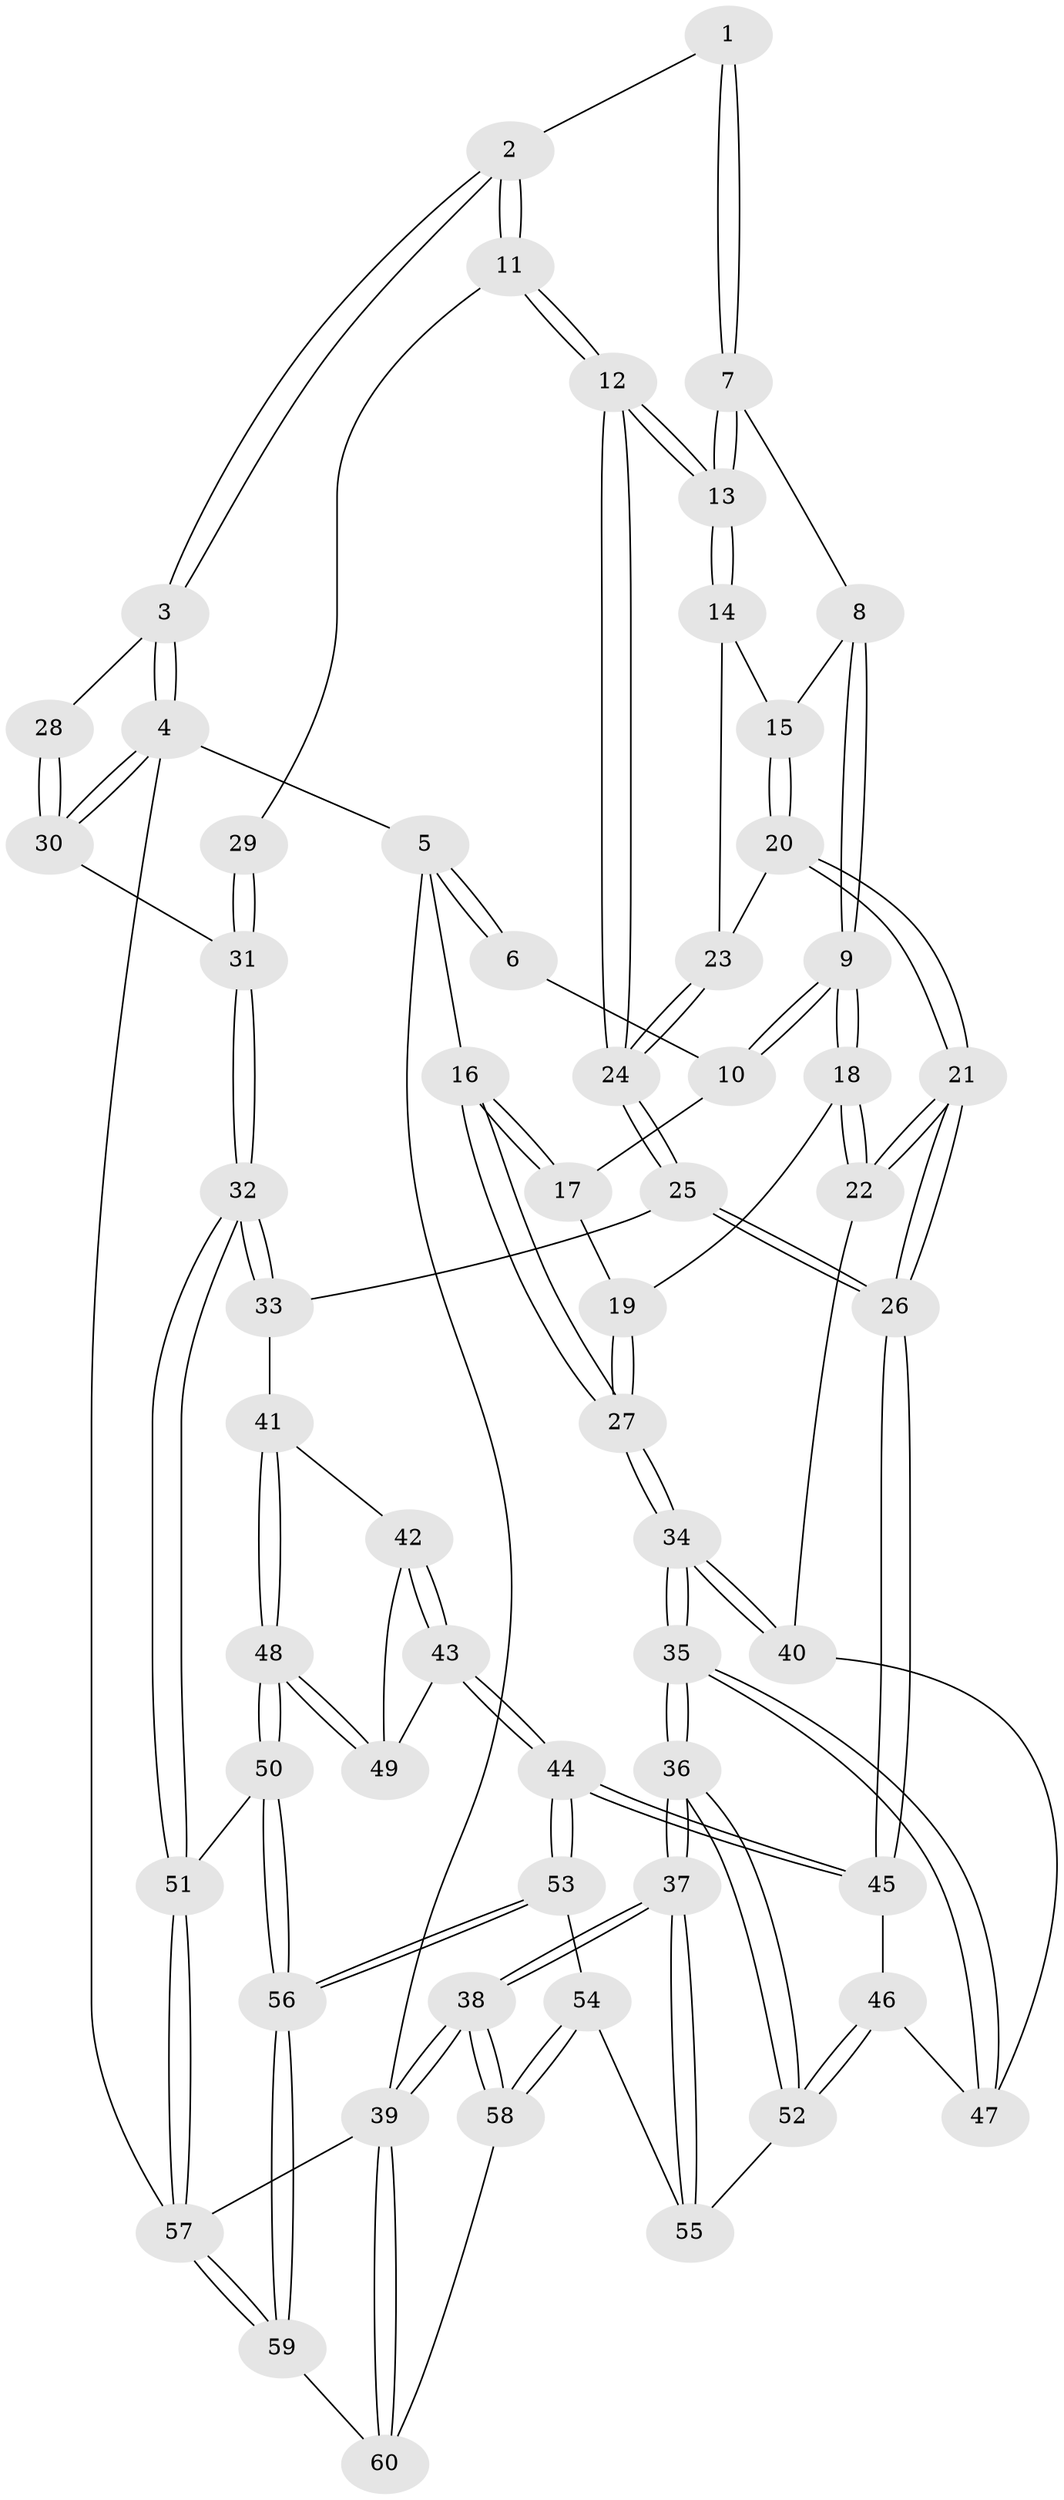 // coarse degree distribution, {3: 0.5, 4: 0.3333333333333333, 2: 0.13333333333333333, 5: 0.03333333333333333}
// Generated by graph-tools (version 1.1) at 2025/38/03/04/25 23:38:23]
// undirected, 60 vertices, 147 edges
graph export_dot {
  node [color=gray90,style=filled];
  1 [pos="+0.32518027658411136+0"];
  2 [pos="+0.6988664222638424+0"];
  3 [pos="+1+0"];
  4 [pos="+1+0"];
  5 [pos="+0+0"];
  6 [pos="+0.23944796795637918+0"];
  7 [pos="+0.38480140489833325+0.056425839743583735"];
  8 [pos="+0.37974749772221383+0.10541261369159273"];
  9 [pos="+0.21518664760866046+0.2445511034738976"];
  10 [pos="+0.16709544658657075+0.11783584079207073"];
  11 [pos="+0.6988753106763027+0.19587286295230094"];
  12 [pos="+0.6944566504222337+0.19861400285104938"];
  13 [pos="+0.6687490120039479+0.1937753203875322"];
  14 [pos="+0.5549415909684174+0.20213657885606268"];
  15 [pos="+0.39163230699742857+0.139692773332862"];
  16 [pos="+0+0.13205113285478212"];
  17 [pos="+0.04371617361215997+0.15750590648454804"];
  18 [pos="+0.21135442847501154+0.3194569677962968"];
  19 [pos="+0.13603108074492504+0.2993629770601932"];
  20 [pos="+0.4083650604709346+0.2404925345901827"];
  21 [pos="+0.340778790240159+0.3995608833794901"];
  22 [pos="+0.2239835411348857+0.3410566477982925"];
  23 [pos="+0.4110091863547965+0.24012310390713656"];
  24 [pos="+0.6242910466368181+0.31223484171046495"];
  25 [pos="+0.6007549603945419+0.35663701802606057"];
  26 [pos="+0.37408640323684816+0.4428935883536988"];
  27 [pos="+0+0.2995528939797042"];
  28 [pos="+0.8660887392294693+0.1604565909617378"];
  29 [pos="+0.7011833899883444+0.19682097476708596"];
  30 [pos="+1+0.2599473947821841"];
  31 [pos="+1+0.5308015781253043"];
  32 [pos="+1+0.5702244083176226"];
  33 [pos="+0.6188269008884342+0.39083024171958747"];
  34 [pos="+0+0.5037757096114961"];
  35 [pos="+0+0.6044612731357971"];
  36 [pos="+0+0.6373555751399465"];
  37 [pos="+0+0.8716421159878961"];
  38 [pos="+0+1"];
  39 [pos="+0+1"];
  40 [pos="+0.1488545305493936+0.4113059537247546"];
  41 [pos="+0.6328340387460062+0.4566534656632443"];
  42 [pos="+0.6210556739830362+0.47546512318476253"];
  43 [pos="+0.5102310802647819+0.600248373649884"];
  44 [pos="+0.42614085322291023+0.6253187876544958"];
  45 [pos="+0.3746456198906013+0.4646420136419785"];
  46 [pos="+0.14251960720563253+0.5899743995756956"];
  47 [pos="+0.13838437801411574+0.4849116711740729"];
  48 [pos="+0.7537936181847377+0.6056881758632996"];
  49 [pos="+0.6120326767583939+0.5935417429318867"];
  50 [pos="+0.8035197165242325+0.6298559855800819"];
  51 [pos="+1+0.6263767898996976"];
  52 [pos="+0.1325745683020681+0.6049880547982855"];
  53 [pos="+0.41479954111574574+0.704775816023108"];
  54 [pos="+0.2752912800928701+0.7712882472487029"];
  55 [pos="+0.2735953607755669+0.7707284099857591"];
  56 [pos="+0.5353678805918594+0.816492552923032"];
  57 [pos="+1+1"];
  58 [pos="+0.26380756586145665+0.8808521763954169"];
  59 [pos="+0.6282310035171249+1"];
  60 [pos="+0.3329197029871983+1"];
  1 -- 2;
  1 -- 7;
  1 -- 7;
  2 -- 3;
  2 -- 3;
  2 -- 11;
  2 -- 11;
  3 -- 4;
  3 -- 4;
  3 -- 28;
  4 -- 5;
  4 -- 30;
  4 -- 30;
  4 -- 57;
  5 -- 6;
  5 -- 6;
  5 -- 16;
  5 -- 39;
  6 -- 10;
  7 -- 8;
  7 -- 13;
  7 -- 13;
  8 -- 9;
  8 -- 9;
  8 -- 15;
  9 -- 10;
  9 -- 10;
  9 -- 18;
  9 -- 18;
  10 -- 17;
  11 -- 12;
  11 -- 12;
  11 -- 29;
  12 -- 13;
  12 -- 13;
  12 -- 24;
  12 -- 24;
  13 -- 14;
  13 -- 14;
  14 -- 15;
  14 -- 23;
  15 -- 20;
  15 -- 20;
  16 -- 17;
  16 -- 17;
  16 -- 27;
  16 -- 27;
  17 -- 19;
  18 -- 19;
  18 -- 22;
  18 -- 22;
  19 -- 27;
  19 -- 27;
  20 -- 21;
  20 -- 21;
  20 -- 23;
  21 -- 22;
  21 -- 22;
  21 -- 26;
  21 -- 26;
  22 -- 40;
  23 -- 24;
  23 -- 24;
  24 -- 25;
  24 -- 25;
  25 -- 26;
  25 -- 26;
  25 -- 33;
  26 -- 45;
  26 -- 45;
  27 -- 34;
  27 -- 34;
  28 -- 30;
  28 -- 30;
  29 -- 31;
  29 -- 31;
  30 -- 31;
  31 -- 32;
  31 -- 32;
  32 -- 33;
  32 -- 33;
  32 -- 51;
  32 -- 51;
  33 -- 41;
  34 -- 35;
  34 -- 35;
  34 -- 40;
  34 -- 40;
  35 -- 36;
  35 -- 36;
  35 -- 47;
  35 -- 47;
  36 -- 37;
  36 -- 37;
  36 -- 52;
  36 -- 52;
  37 -- 38;
  37 -- 38;
  37 -- 55;
  37 -- 55;
  38 -- 39;
  38 -- 39;
  38 -- 58;
  38 -- 58;
  39 -- 60;
  39 -- 60;
  39 -- 57;
  40 -- 47;
  41 -- 42;
  41 -- 48;
  41 -- 48;
  42 -- 43;
  42 -- 43;
  42 -- 49;
  43 -- 44;
  43 -- 44;
  43 -- 49;
  44 -- 45;
  44 -- 45;
  44 -- 53;
  44 -- 53;
  45 -- 46;
  46 -- 47;
  46 -- 52;
  46 -- 52;
  48 -- 49;
  48 -- 49;
  48 -- 50;
  48 -- 50;
  50 -- 51;
  50 -- 56;
  50 -- 56;
  51 -- 57;
  51 -- 57;
  52 -- 55;
  53 -- 54;
  53 -- 56;
  53 -- 56;
  54 -- 55;
  54 -- 58;
  54 -- 58;
  56 -- 59;
  56 -- 59;
  57 -- 59;
  57 -- 59;
  58 -- 60;
  59 -- 60;
}
